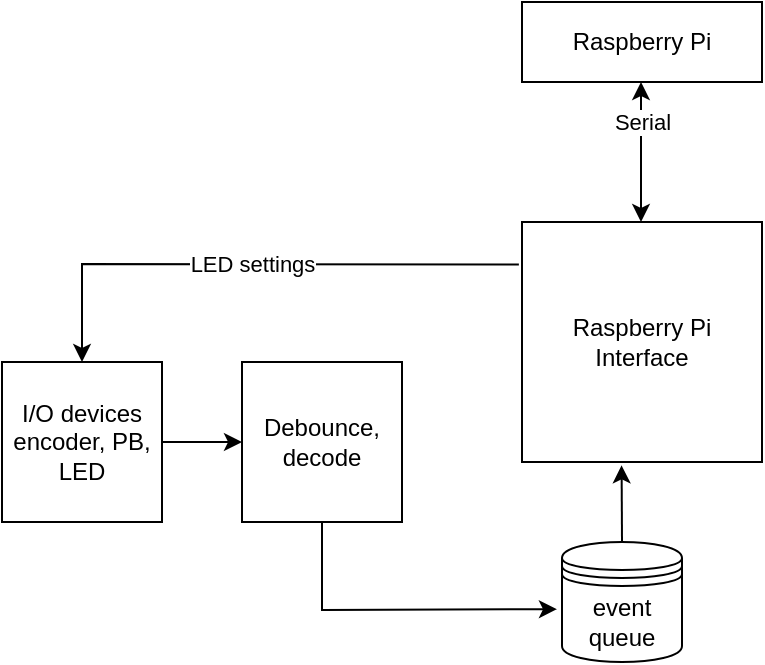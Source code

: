 <mxfile version="22.1.2" type="device">
  <diagram name="Page-1" id="9JL6lNnUchiAzvnilS1d">
    <mxGraphModel dx="2044" dy="1166" grid="1" gridSize="10" guides="1" tooltips="1" connect="1" arrows="1" fold="1" page="1" pageScale="1" pageWidth="400" pageHeight="400" math="0" shadow="0">
      <root>
        <mxCell id="0" />
        <mxCell id="1" parent="0" />
        <mxCell id="e4DuWDmEf0esiSAy_Sqz-1" value="I/O devices&lt;br&gt;encoder, PB, LED" style="whiteSpace=wrap;html=1;aspect=fixed;" parent="1" vertex="1">
          <mxGeometry x="20" y="190" width="80" height="80" as="geometry" />
        </mxCell>
        <mxCell id="e4DuWDmEf0esiSAy_Sqz-2" value="Debounce, decode" style="whiteSpace=wrap;html=1;aspect=fixed;" parent="1" vertex="1">
          <mxGeometry x="140" y="190" width="80" height="80" as="geometry" />
        </mxCell>
        <mxCell id="e4DuWDmEf0esiSAy_Sqz-3" value="event queue" style="shape=datastore;whiteSpace=wrap;html=1;" parent="1" vertex="1">
          <mxGeometry x="300" y="280" width="60" height="60" as="geometry" />
        </mxCell>
        <mxCell id="e4DuWDmEf0esiSAy_Sqz-5" value="Raspberry Pi Interface" style="whiteSpace=wrap;html=1;aspect=fixed;" parent="1" vertex="1">
          <mxGeometry x="280" y="120" width="120" height="120" as="geometry" />
        </mxCell>
        <mxCell id="e4DuWDmEf0esiSAy_Sqz-7" value="Serial" style="endArrow=classic;startArrow=classic;html=1;rounded=0;" parent="1" edge="1">
          <mxGeometry x="0.429" width="50" height="50" relative="1" as="geometry">
            <mxPoint x="339.5" y="120" as="sourcePoint" />
            <mxPoint x="339.5" y="50" as="targetPoint" />
            <mxPoint as="offset" />
          </mxGeometry>
        </mxCell>
        <mxCell id="e4DuWDmEf0esiSAy_Sqz-8" value="" style="endArrow=classic;html=1;rounded=0;exitX=1;exitY=0.5;exitDx=0;exitDy=0;entryX=0;entryY=0.5;entryDx=0;entryDy=0;" parent="1" source="e4DuWDmEf0esiSAy_Sqz-1" target="e4DuWDmEf0esiSAy_Sqz-2" edge="1">
          <mxGeometry width="50" height="50" relative="1" as="geometry">
            <mxPoint x="210" y="140" as="sourcePoint" />
            <mxPoint x="260" y="90" as="targetPoint" />
          </mxGeometry>
        </mxCell>
        <mxCell id="e4DuWDmEf0esiSAy_Sqz-9" value="" style="endArrow=classic;html=1;rounded=0;exitX=0.5;exitY=1;exitDx=0;exitDy=0;entryX=-0.042;entryY=0.56;entryDx=0;entryDy=0;entryPerimeter=0;" parent="1" source="e4DuWDmEf0esiSAy_Sqz-2" target="e4DuWDmEf0esiSAy_Sqz-3" edge="1">
          <mxGeometry width="50" height="50" relative="1" as="geometry">
            <mxPoint x="210" y="140" as="sourcePoint" />
            <mxPoint x="260" y="90" as="targetPoint" />
            <Array as="points">
              <mxPoint x="180" y="314" />
            </Array>
          </mxGeometry>
        </mxCell>
        <mxCell id="e4DuWDmEf0esiSAy_Sqz-10" value="" style="endArrow=classic;html=1;rounded=0;exitX=0.5;exitY=0;exitDx=0;exitDy=0;entryX=0.415;entryY=1.014;entryDx=0;entryDy=0;entryPerimeter=0;" parent="1" source="e4DuWDmEf0esiSAy_Sqz-3" target="e4DuWDmEf0esiSAy_Sqz-5" edge="1">
          <mxGeometry width="50" height="50" relative="1" as="geometry">
            <mxPoint x="210" y="140" as="sourcePoint" />
            <mxPoint x="260" y="90" as="targetPoint" />
          </mxGeometry>
        </mxCell>
        <mxCell id="e4DuWDmEf0esiSAy_Sqz-11" value="LED settings" style="endArrow=classic;html=1;rounded=0;exitX=-0.013;exitY=0.177;exitDx=0;exitDy=0;exitPerimeter=0;entryX=0.5;entryY=0;entryDx=0;entryDy=0;" parent="1" source="e4DuWDmEf0esiSAy_Sqz-5" target="e4DuWDmEf0esiSAy_Sqz-1" edge="1">
          <mxGeometry width="50" height="50" relative="1" as="geometry">
            <mxPoint x="210" y="140" as="sourcePoint" />
            <mxPoint x="60" y="140" as="targetPoint" />
            <Array as="points">
              <mxPoint x="60" y="141" />
            </Array>
          </mxGeometry>
        </mxCell>
        <mxCell id="e4DuWDmEf0esiSAy_Sqz-12" value="Raspberry Pi" style="rounded=0;whiteSpace=wrap;html=1;" parent="1" vertex="1">
          <mxGeometry x="280" y="10" width="120" height="40" as="geometry" />
        </mxCell>
      </root>
    </mxGraphModel>
  </diagram>
</mxfile>
